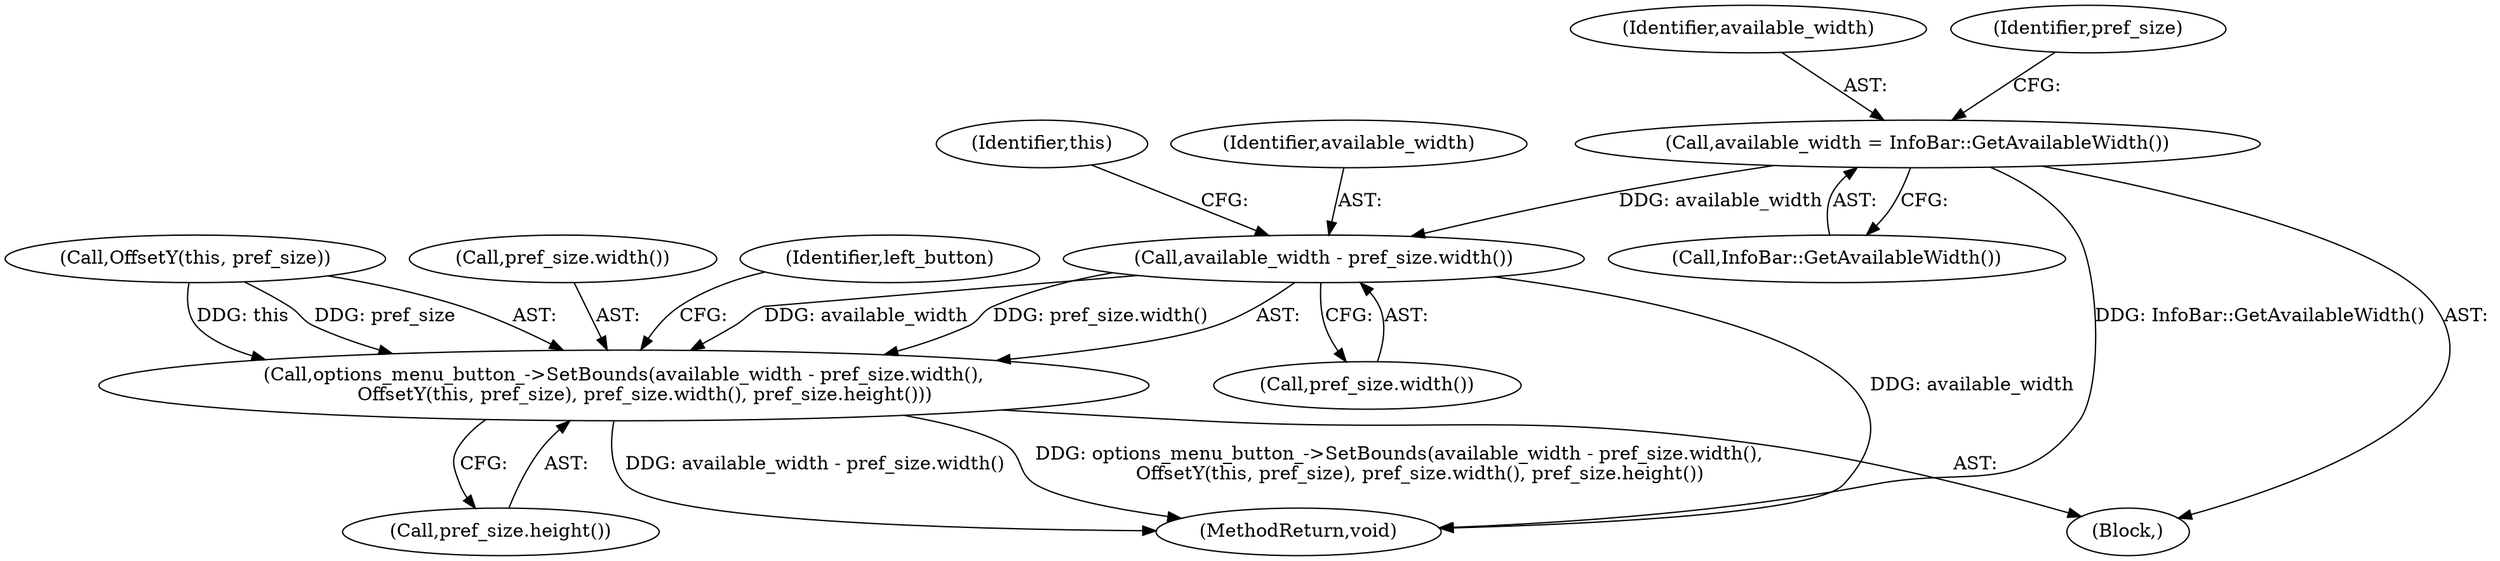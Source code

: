digraph "1_Chrome_fc3c351a3d995f73ead5c92354396a7ec2b14e3f_2@del" {
"1000104" [label="(Call,available_width = InfoBar::GetAvailableWidth())"];
"1000112" [label="(Call,available_width - pref_size.width())"];
"1000111" [label="(Call,options_menu_button_->SetBounds(available_width - pref_size.width(),\n       OffsetY(this, pref_size), pref_size.width(), pref_size.height()))"];
"1000115" [label="(Call,OffsetY(this, pref_size))"];
"1000206" [label="(MethodReturn,void)"];
"1000105" [label="(Identifier,available_width)"];
"1000111" [label="(Call,options_menu_button_->SetBounds(available_width - pref_size.width(),\n       OffsetY(this, pref_size), pref_size.width(), pref_size.height()))"];
"1000118" [label="(Call,pref_size.width())"];
"1000106" [label="(Call,InfoBar::GetAvailableWidth())"];
"1000114" [label="(Call,pref_size.width())"];
"1000104" [label="(Call,available_width = InfoBar::GetAvailableWidth())"];
"1000119" [label="(Call,pref_size.height())"];
"1000122" [label="(Identifier,left_button)"];
"1000113" [label="(Identifier,available_width)"];
"1000109" [label="(Identifier,pref_size)"];
"1000112" [label="(Call,available_width - pref_size.width())"];
"1000116" [label="(Identifier,this)"];
"1000101" [label="(Block,)"];
"1000104" -> "1000101"  [label="AST: "];
"1000104" -> "1000106"  [label="CFG: "];
"1000105" -> "1000104"  [label="AST: "];
"1000106" -> "1000104"  [label="AST: "];
"1000109" -> "1000104"  [label="CFG: "];
"1000104" -> "1000206"  [label="DDG: InfoBar::GetAvailableWidth()"];
"1000104" -> "1000112"  [label="DDG: available_width"];
"1000112" -> "1000111"  [label="AST: "];
"1000112" -> "1000114"  [label="CFG: "];
"1000113" -> "1000112"  [label="AST: "];
"1000114" -> "1000112"  [label="AST: "];
"1000116" -> "1000112"  [label="CFG: "];
"1000112" -> "1000206"  [label="DDG: available_width"];
"1000112" -> "1000111"  [label="DDG: available_width"];
"1000112" -> "1000111"  [label="DDG: pref_size.width()"];
"1000111" -> "1000101"  [label="AST: "];
"1000111" -> "1000119"  [label="CFG: "];
"1000115" -> "1000111"  [label="AST: "];
"1000118" -> "1000111"  [label="AST: "];
"1000119" -> "1000111"  [label="AST: "];
"1000122" -> "1000111"  [label="CFG: "];
"1000111" -> "1000206"  [label="DDG: available_width - pref_size.width()"];
"1000111" -> "1000206"  [label="DDG: options_menu_button_->SetBounds(available_width - pref_size.width(),\n       OffsetY(this, pref_size), pref_size.width(), pref_size.height())"];
"1000115" -> "1000111"  [label="DDG: this"];
"1000115" -> "1000111"  [label="DDG: pref_size"];
}

